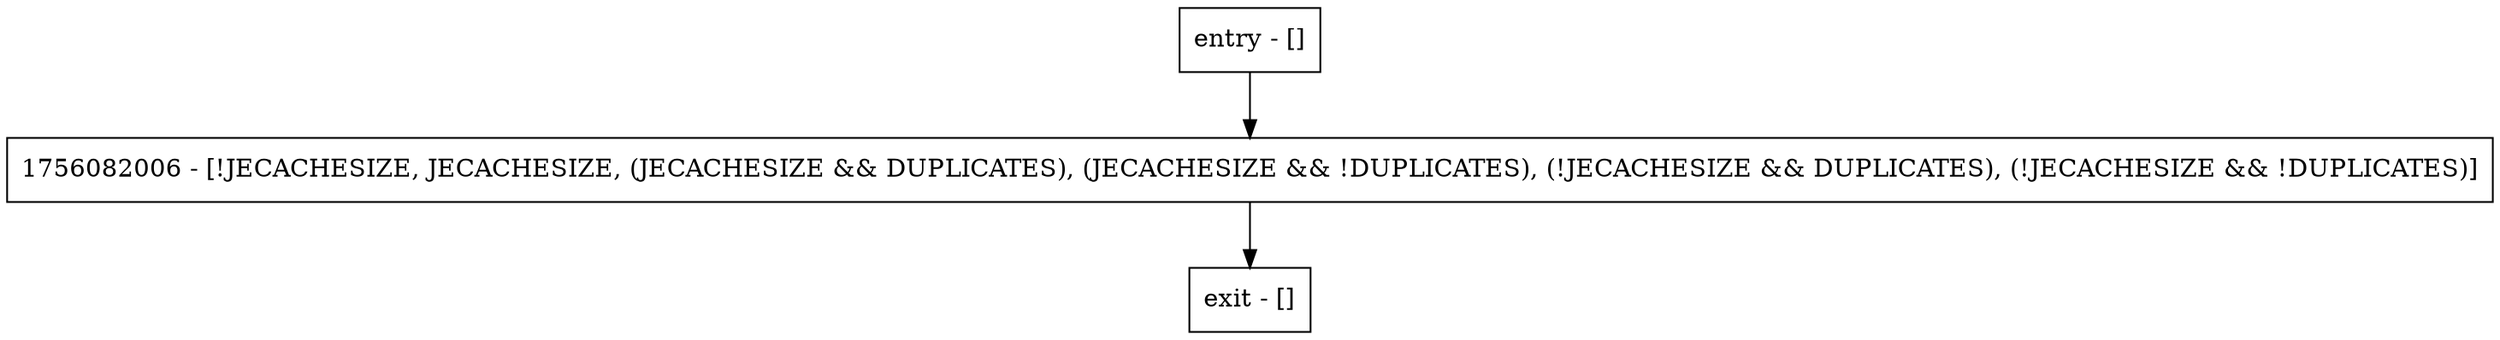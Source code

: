 digraph dumpString {
node [shape=record];
entry [label="entry - []"];
exit [label="exit - []"];
1756082006 [label="1756082006 - [!JECACHESIZE, JECACHESIZE, (JECACHESIZE && DUPLICATES), (JECACHESIZE && !DUPLICATES), (!JECACHESIZE && DUPLICATES), (!JECACHESIZE && !DUPLICATES)]"];
entry;
exit;
entry -> 1756082006;
1756082006 -> exit;
}
